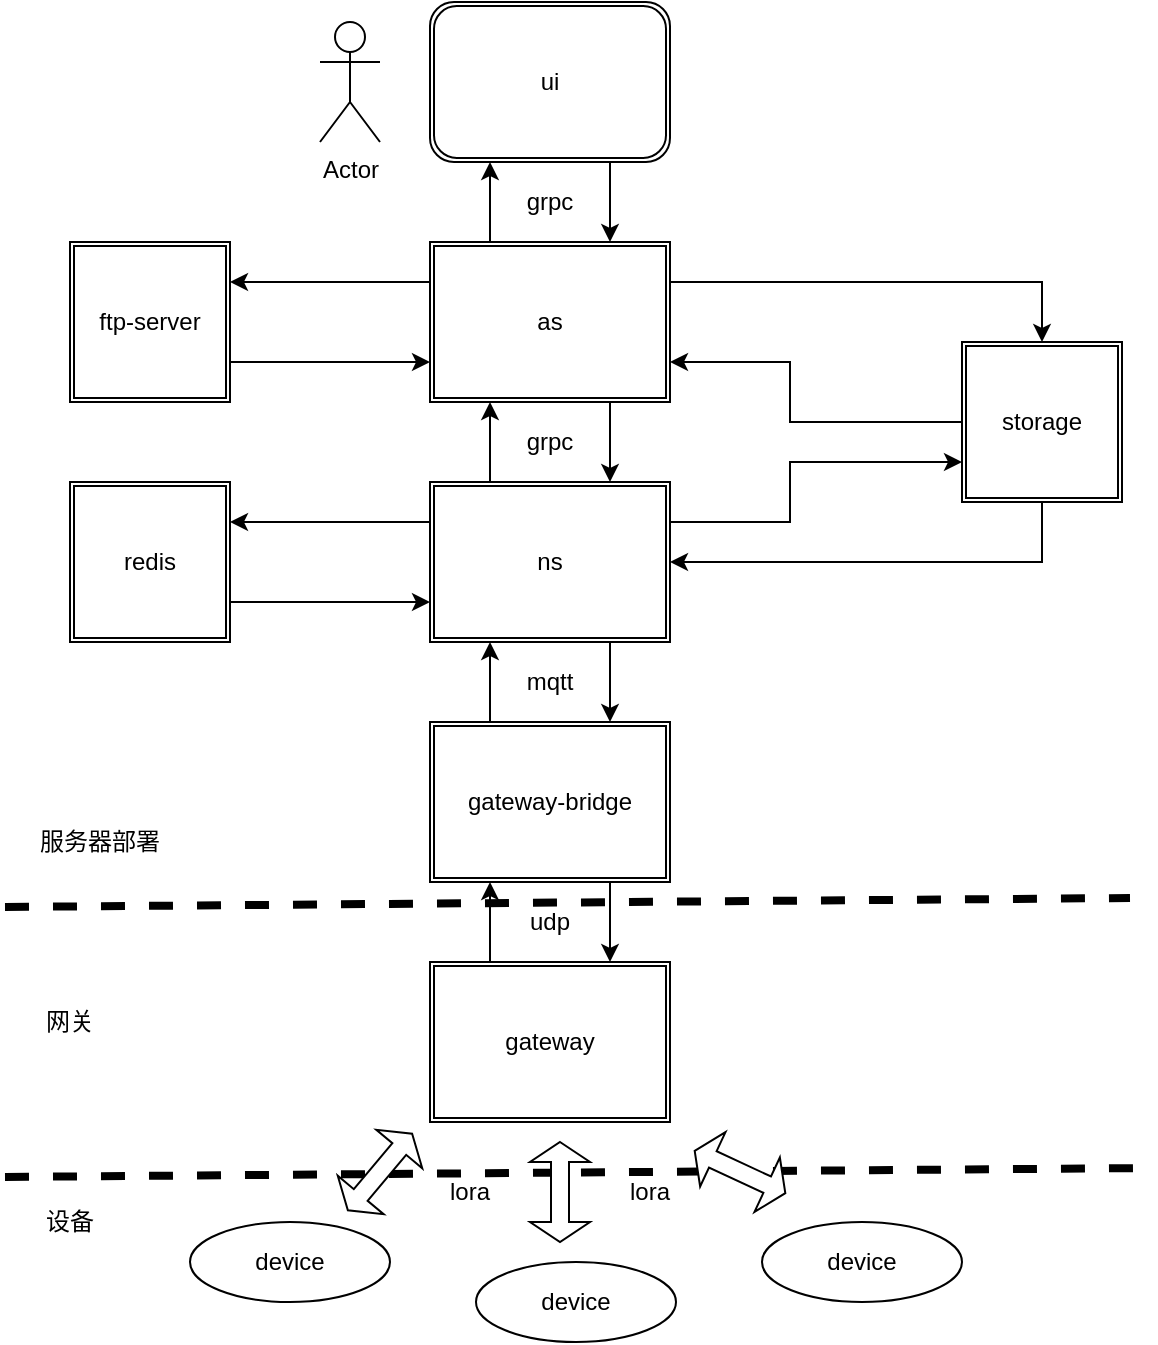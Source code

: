<mxfile version="12.2.4" pages="1"><diagram id="_ic52wVoCO_Z4z5c0v44" name="Page-1"><mxGraphModel dx="1039" dy="592" grid="1" gridSize="10" guides="1" tooltips="1" connect="1" arrows="1" fold="1" page="1" pageScale="1" pageWidth="827" pageHeight="1169" background="#ffffff" math="0" shadow="0"><root><mxCell id="0"/><mxCell id="1" parent="0"/><mxCell id="89" value="" style="endArrow=none;dashed=1;html=1;strokeWidth=4;" parent="1" edge="1"><mxGeometry width="50" height="50" relative="1" as="geometry"><mxPoint x="177.5" y="512.5" as="sourcePoint"/><mxPoint x="740" y="508" as="targetPoint"/></mxGeometry></mxCell><mxCell id="92" value="" style="endArrow=none;dashed=1;html=1;strokeWidth=4;" parent="1" edge="1"><mxGeometry width="50" height="50" relative="1" as="geometry"><mxPoint x="177.5" y="647.5" as="sourcePoint"/><mxPoint x="750" y="643" as="targetPoint"/></mxGeometry></mxCell><mxCell id="9" style="edgeStyle=orthogonalEdgeStyle;rounded=0;orthogonalLoop=1;jettySize=auto;html=1;exitX=0.75;exitY=1;exitDx=0;exitDy=0;entryX=0.75;entryY=0;entryDx=0;entryDy=0;" parent="1" source="4" target="5" edge="1"><mxGeometry relative="1" as="geometry"><Array as="points"><mxPoint x="480" y="280"/><mxPoint x="480" y="280"/></Array></mxGeometry></mxCell><mxCell id="17" style="edgeStyle=orthogonalEdgeStyle;rounded=0;orthogonalLoop=1;jettySize=auto;html=1;exitX=0.25;exitY=0;exitDx=0;exitDy=0;entryX=0.25;entryY=1;entryDx=0;entryDy=0;" parent="1" source="4" target="7" edge="1"><mxGeometry relative="1" as="geometry"/></mxCell><mxCell id="37" style="edgeStyle=orthogonalEdgeStyle;rounded=0;orthogonalLoop=1;jettySize=auto;html=1;exitX=1;exitY=0.25;exitDx=0;exitDy=0;entryX=0.5;entryY=0;entryDx=0;entryDy=0;" parent="1" source="4" target="6" edge="1"><mxGeometry relative="1" as="geometry"><Array as="points"><mxPoint x="696" y="200"/></Array></mxGeometry></mxCell><mxCell id="71" style="edgeStyle=orthogonalEdgeStyle;rounded=0;orthogonalLoop=1;jettySize=auto;html=1;exitX=0;exitY=0.25;exitDx=0;exitDy=0;entryX=1;entryY=0.25;entryDx=0;entryDy=0;fontColor=#333333;" parent="1" source="4" target="64" edge="1"><mxGeometry relative="1" as="geometry"/></mxCell><mxCell id="4" value="as" style="shape=ext;double=1;rounded=0;whiteSpace=wrap;html=1;" parent="1" vertex="1"><mxGeometry x="390" y="180" width="120" height="80" as="geometry"/></mxCell><mxCell id="18" style="edgeStyle=orthogonalEdgeStyle;rounded=0;orthogonalLoop=1;jettySize=auto;html=1;exitX=0.25;exitY=0;exitDx=0;exitDy=0;entryX=0.25;entryY=1;entryDx=0;entryDy=0;" parent="1" source="5" target="4" edge="1"><mxGeometry relative="1" as="geometry"/></mxCell><mxCell id="25" style="edgeStyle=orthogonalEdgeStyle;rounded=0;orthogonalLoop=1;jettySize=auto;html=1;exitX=0.75;exitY=1;exitDx=0;exitDy=0;entryX=0.75;entryY=0;entryDx=0;entryDy=0;" parent="1" source="5" target="12" edge="1"><mxGeometry relative="1" as="geometry"/></mxCell><mxCell id="34" style="edgeStyle=orthogonalEdgeStyle;rounded=0;orthogonalLoop=1;jettySize=auto;html=1;exitX=0;exitY=0.25;exitDx=0;exitDy=0;entryX=1;entryY=0.25;entryDx=0;entryDy=0;" parent="1" source="5" target="20" edge="1"><mxGeometry relative="1" as="geometry"/></mxCell><mxCell id="78" style="edgeStyle=orthogonalEdgeStyle;rounded=0;orthogonalLoop=1;jettySize=auto;html=1;exitX=1;exitY=0.25;exitDx=0;exitDy=0;entryX=0;entryY=0.75;entryDx=0;entryDy=0;" parent="1" source="5" target="6" edge="1"><mxGeometry relative="1" as="geometry"><Array as="points"><mxPoint x="570" y="320"/><mxPoint x="570" y="290"/></Array></mxGeometry></mxCell><mxCell id="5" value="ns" style="shape=ext;double=1;rounded=0;whiteSpace=wrap;html=1;" parent="1" vertex="1"><mxGeometry x="390" y="300" width="120" height="80" as="geometry"/></mxCell><mxCell id="36" style="edgeStyle=orthogonalEdgeStyle;rounded=0;orthogonalLoop=1;jettySize=auto;html=1;exitX=0;exitY=0.5;exitDx=0;exitDy=0;entryX=1;entryY=0.75;entryDx=0;entryDy=0;" parent="1" source="6" target="4" edge="1"><mxGeometry relative="1" as="geometry"><Array as="points"><mxPoint x="570" y="270"/><mxPoint x="570" y="240"/></Array></mxGeometry></mxCell><mxCell id="86" value="" style="edgeStyle=orthogonalEdgeStyle;rounded=0;orthogonalLoop=1;jettySize=auto;html=1;entryX=1;entryY=0.5;entryDx=0;entryDy=0;" parent="1" source="6" target="5" edge="1"><mxGeometry relative="1" as="geometry"><Array as="points"><mxPoint x="696" y="340"/></Array></mxGeometry></mxCell><mxCell id="6" value="storage" style="shape=ext;double=1;whiteSpace=wrap;html=1;aspect=fixed;" parent="1" vertex="1"><mxGeometry x="656" y="230" width="80" height="80" as="geometry"/></mxCell><mxCell id="16" style="edgeStyle=orthogonalEdgeStyle;rounded=0;orthogonalLoop=1;jettySize=auto;html=1;exitX=0.75;exitY=1;exitDx=0;exitDy=0;entryX=0.75;entryY=0;entryDx=0;entryDy=0;" parent="1" source="7" target="4" edge="1"><mxGeometry relative="1" as="geometry"/></mxCell><mxCell id="7" value="ui" style="shape=ext;double=1;rounded=1;whiteSpace=wrap;html=1;" parent="1" vertex="1"><mxGeometry x="390" y="60" width="120" height="80" as="geometry"/></mxCell><mxCell id="26" style="edgeStyle=orthogonalEdgeStyle;rounded=0;orthogonalLoop=1;jettySize=auto;html=1;exitX=0.25;exitY=0;exitDx=0;exitDy=0;entryX=0.25;entryY=1;entryDx=0;entryDy=0;" parent="1" source="12" target="5" edge="1"><mxGeometry relative="1" as="geometry"/></mxCell><mxCell id="28" style="edgeStyle=orthogonalEdgeStyle;rounded=0;orthogonalLoop=1;jettySize=auto;html=1;exitX=0.75;exitY=1;exitDx=0;exitDy=0;entryX=0.75;entryY=0;entryDx=0;entryDy=0;" parent="1" source="12" target="22" edge="1"><mxGeometry relative="1" as="geometry"/></mxCell><mxCell id="12" value="gateway-bridge" style="shape=ext;double=1;rounded=0;whiteSpace=wrap;html=1;" parent="1" vertex="1"><mxGeometry x="390" y="420" width="120" height="80" as="geometry"/></mxCell><mxCell id="35" style="edgeStyle=orthogonalEdgeStyle;rounded=0;orthogonalLoop=1;jettySize=auto;html=1;exitX=1;exitY=0.75;exitDx=0;exitDy=0;entryX=0;entryY=0.75;entryDx=0;entryDy=0;" parent="1" source="20" target="5" edge="1"><mxGeometry relative="1" as="geometry"/></mxCell><mxCell id="20" value="redis" style="shape=ext;double=1;whiteSpace=wrap;html=1;aspect=fixed;" parent="1" vertex="1"><mxGeometry x="210" y="300" width="80" height="80" as="geometry"/></mxCell><mxCell id="29" style="edgeStyle=orthogonalEdgeStyle;rounded=0;orthogonalLoop=1;jettySize=auto;html=1;exitX=0.25;exitY=0;exitDx=0;exitDy=0;entryX=0.25;entryY=1;entryDx=0;entryDy=0;" parent="1" source="22" target="12" edge="1"><mxGeometry relative="1" as="geometry"/></mxCell><mxCell id="22" value="gateway" style="shape=ext;double=1;rounded=0;whiteSpace=wrap;html=1;" parent="1" vertex="1"><mxGeometry x="390" y="540" width="120" height="80" as="geometry"/></mxCell><mxCell id="30" value="udp" style="text;html=1;strokeColor=none;fillColor=none;align=center;verticalAlign=middle;whiteSpace=wrap;rounded=0;" parent="1" vertex="1"><mxGeometry x="430" y="510" width="40" height="20" as="geometry"/></mxCell><mxCell id="31" value="mqtt" style="text;html=1;strokeColor=none;fillColor=none;align=center;verticalAlign=middle;whiteSpace=wrap;rounded=0;" parent="1" vertex="1"><mxGeometry x="430" y="390" width="40" height="20" as="geometry"/></mxCell><mxCell id="32" value="grpc" style="text;html=1;strokeColor=none;fillColor=none;align=center;verticalAlign=middle;whiteSpace=wrap;rounded=0;" parent="1" vertex="1"><mxGeometry x="430" y="150" width="40" height="20" as="geometry"/></mxCell><mxCell id="33" value="grpc" style="text;html=1;strokeColor=none;fillColor=none;align=center;verticalAlign=middle;whiteSpace=wrap;rounded=0;" parent="1" vertex="1"><mxGeometry x="430" y="270" width="40" height="20" as="geometry"/></mxCell><mxCell id="41" value="device" style="ellipse;whiteSpace=wrap;html=1;align=center;container=1;recursiveResize=0;treeFolding=1;treeMoving=1;" parent="1" vertex="1"><mxGeometry x="270" y="670" width="100" height="40" as="geometry"/></mxCell><mxCell id="42" value="device" style="ellipse;whiteSpace=wrap;html=1;align=center;container=1;recursiveResize=0;treeFolding=1;treeMoving=1;" parent="1" vertex="1"><mxGeometry x="413" y="690" width="100" height="40" as="geometry"/></mxCell><mxCell id="43" value="device" style="ellipse;whiteSpace=wrap;html=1;align=center;container=1;recursiveResize=0;treeFolding=1;treeMoving=1;" parent="1" vertex="1"><mxGeometry x="556" y="670" width="100" height="40" as="geometry"/></mxCell><mxCell id="44" value="" style="shape=doubleArrow;direction=south;whiteSpace=wrap;html=1;rotation=40;" parent="1" vertex="1"><mxGeometry x="350" y="620" width="30" height="50" as="geometry"/></mxCell><mxCell id="45" value="" style="shape=doubleArrow;direction=south;whiteSpace=wrap;html=1;rotation=-65;" parent="1" vertex="1"><mxGeometry x="530" y="620" width="30" height="50" as="geometry"/></mxCell><mxCell id="46" value="" style="shape=doubleArrow;direction=south;whiteSpace=wrap;html=1;rotation=0;" parent="1" vertex="1"><mxGeometry x="440" y="630" width="30" height="50" as="geometry"/></mxCell><mxCell id="52" value="lora" style="text;html=1;strokeColor=none;fillColor=none;align=center;verticalAlign=middle;whiteSpace=wrap;rounded=0;" parent="1" vertex="1"><mxGeometry x="390" y="645" width="40" height="20" as="geometry"/></mxCell><mxCell id="54" value="lora" style="text;html=1;strokeColor=none;fillColor=none;align=center;verticalAlign=middle;whiteSpace=wrap;rounded=0;" parent="1" vertex="1"><mxGeometry x="480" y="645" width="40" height="20" as="geometry"/></mxCell><mxCell id="70" style="edgeStyle=orthogonalEdgeStyle;rounded=0;orthogonalLoop=1;jettySize=auto;html=1;exitX=1;exitY=0.75;exitDx=0;exitDy=0;entryX=0;entryY=0.75;entryDx=0;entryDy=0;fontColor=#333333;" parent="1" source="64" target="4" edge="1"><mxGeometry relative="1" as="geometry"/></mxCell><mxCell id="64" value="ftp-server" style="shape=ext;double=1;whiteSpace=wrap;html=1;aspect=fixed;" parent="1" vertex="1"><mxGeometry x="210" y="180" width="80" height="80" as="geometry"/></mxCell><mxCell id="88" value="Actor" style="shape=umlActor;verticalLabelPosition=bottom;labelBackgroundColor=#ffffff;verticalAlign=top;html=1;outlineConnect=0;" parent="1" vertex="1"><mxGeometry x="335" y="70" width="30" height="60" as="geometry"/></mxCell><mxCell id="90" value="服务器部署" style="text;html=1;strokeColor=none;fillColor=none;align=center;verticalAlign=middle;whiteSpace=wrap;rounded=0;" parent="1" vertex="1"><mxGeometry x="190" y="470" width="70" height="20" as="geometry"/></mxCell><mxCell id="91" value="网关" style="text;html=1;strokeColor=none;fillColor=none;align=center;verticalAlign=middle;whiteSpace=wrap;rounded=0;" parent="1" vertex="1"><mxGeometry x="190" y="560" width="40" height="20" as="geometry"/></mxCell><mxCell id="95" value="设备" style="text;html=1;strokeColor=none;fillColor=none;align=center;verticalAlign=middle;whiteSpace=wrap;rounded=0;" parent="1" vertex="1"><mxGeometry x="190" y="660" width="40" height="20" as="geometry"/></mxCell></root></mxGraphModel></diagram></mxfile>